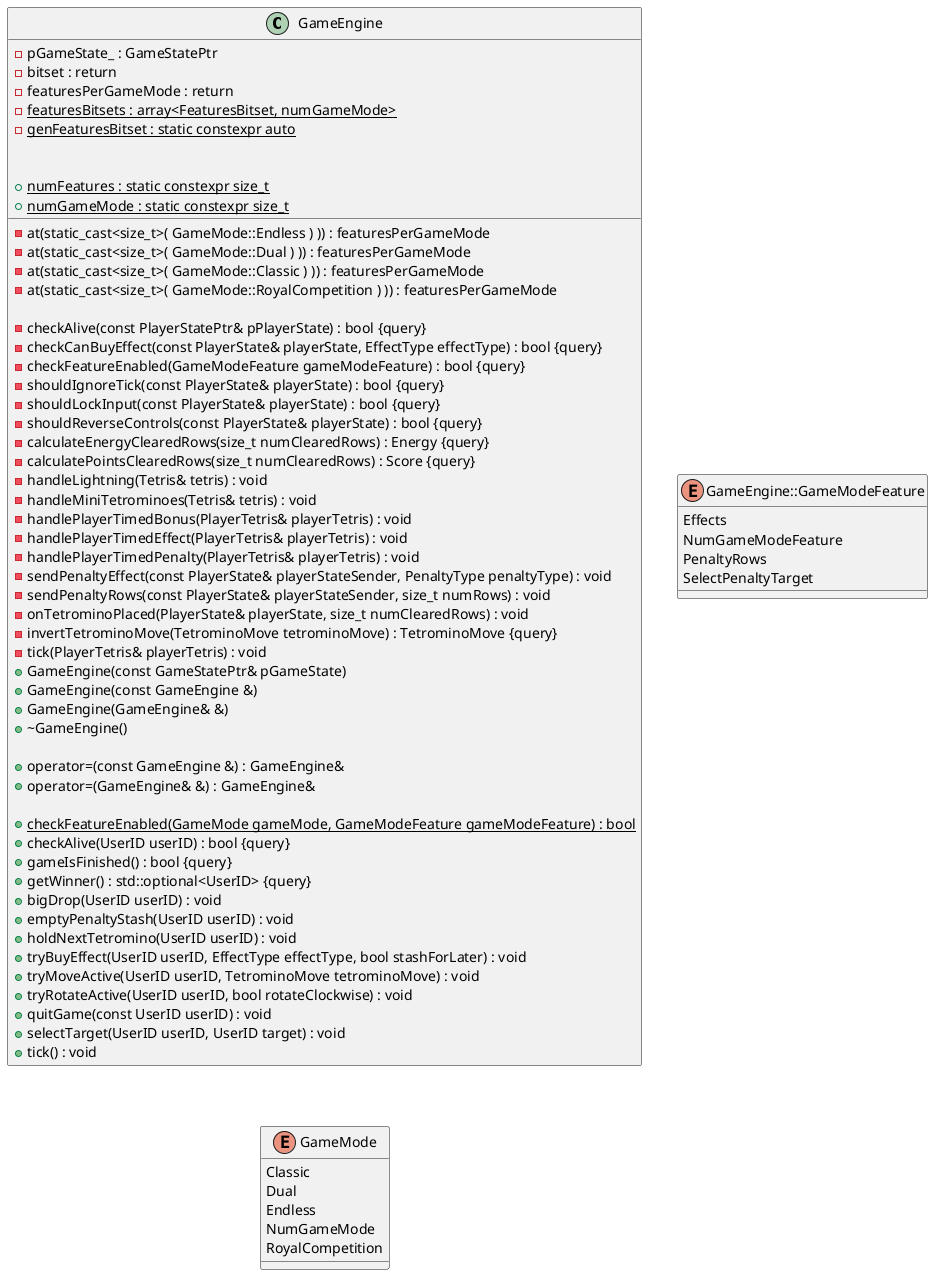 @startuml GameEngineClass

skinparam linetype ortho

class GameEngine {
	-pGameState_ : GameStatePtr
	-bitset : return
	-featuresPerGameMode : return
	-{static} featuresBitsets : array<FeaturesBitset, numGameMode>
	-{static} genFeaturesBitset : static constexpr auto
	-at(static_cast<size_t>( GameMode::Endless ) )) : featuresPerGameMode
	-at(static_cast<size_t>( GameMode::Dual ) )) : featuresPerGameMode
	-at(static_cast<size_t>( GameMode::Classic ) )) : featuresPerGameMode
	-at(static_cast<size_t>( GameMode::RoyalCompetition ) )) : featuresPerGameMode

	-checkAlive(const PlayerStatePtr& pPlayerState) : bool {query}
	-checkCanBuyEffect(const PlayerState& playerState, EffectType effectType) : bool {query}
	-checkFeatureEnabled(GameModeFeature gameModeFeature) : bool {query}
	-shouldIgnoreTick(const PlayerState& playerState) : bool {query}
	-shouldLockInput(const PlayerState& playerState) : bool {query}
	-shouldReverseControls(const PlayerState& playerState) : bool {query}
	-calculateEnergyClearedRows(size_t numClearedRows) : Energy {query}
	-calculatePointsClearedRows(size_t numClearedRows) : Score {query}
	-handleLightning(Tetris& tetris) : void
	-handleMiniTetrominoes(Tetris& tetris) : void
	-handlePlayerTimedBonus(PlayerTetris& playerTetris) : void
	-handlePlayerTimedEffect(PlayerTetris& playerTetris) : void
	-handlePlayerTimedPenalty(PlayerTetris& playerTetris) : void
	-sendPenaltyEffect(const PlayerState& playerStateSender, PenaltyType penaltyType) : void
	-sendPenaltyRows(const PlayerState& playerStateSender, size_t numRows) : void
	-onTetrominoPlaced(PlayerState& playerState, size_t numClearedRows) : void
	-invertTetrominoMove(TetrominoMove tetrominoMove) : TetrominoMove {query}
	-tick(PlayerTetris& playerTetris) : void

	+{static} numFeatures : static constexpr size_t
	+{static} numGameMode : static constexpr size_t

	+GameEngine(const GameStatePtr& pGameState)
	+GameEngine(const GameEngine &)
	+GameEngine(GameEngine& &)
	+~GameEngine()

	+operator=(const GameEngine &) : GameEngine&
	+operator=(GameEngine& &) : GameEngine&

	+{static} checkFeatureEnabled(GameMode gameMode, GameModeFeature gameModeFeature) : bool
	+checkAlive(UserID userID) : bool {query}
	+gameIsFinished() : bool {query}
	+getWinner() : std::optional<UserID> {query}
	+bigDrop(UserID userID) : void
	+emptyPenaltyStash(UserID userID) : void
	+holdNextTetromino(UserID userID) : void
	+tryBuyEffect(UserID userID, EffectType effectType, bool stashForLater) : void
	+tryMoveActive(UserID userID, TetrominoMove tetrominoMove) : void
	+tryRotateActive(UserID userID, bool rotateClockwise) : void
	+quitGame(const UserID userID) : void
	+selectTarget(UserID userID, UserID target) : void
	+tick() : void
}


enum GameEngine::GameModeFeature {
	Effects
	NumGameModeFeature
	PenaltyRows
	SelectPenaltyTarget
}


enum GameMode {
	Classic
	Dual
	Endless
	NumGameMode
	RoyalCompetition
}

@enduml